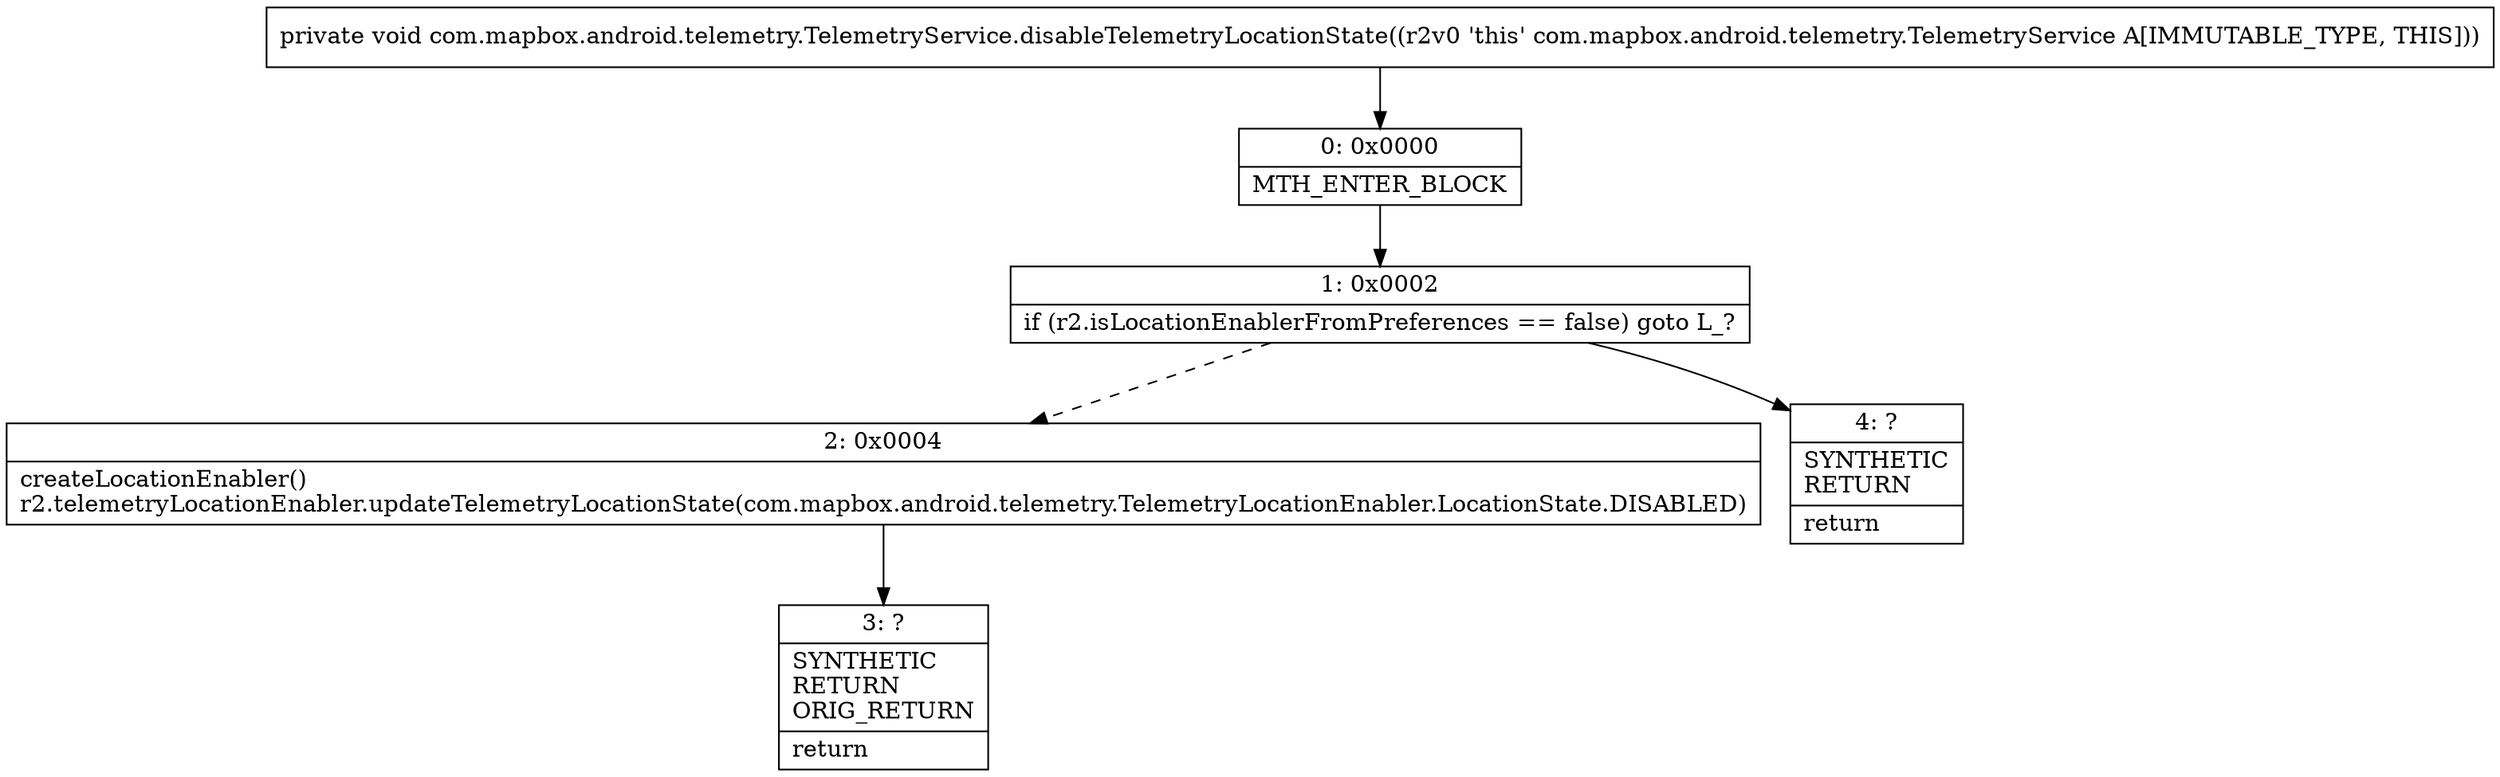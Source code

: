 digraph "CFG forcom.mapbox.android.telemetry.TelemetryService.disableTelemetryLocationState()V" {
Node_0 [shape=record,label="{0\:\ 0x0000|MTH_ENTER_BLOCK\l}"];
Node_1 [shape=record,label="{1\:\ 0x0002|if (r2.isLocationEnablerFromPreferences == false) goto L_?\l}"];
Node_2 [shape=record,label="{2\:\ 0x0004|createLocationEnabler()\lr2.telemetryLocationEnabler.updateTelemetryLocationState(com.mapbox.android.telemetry.TelemetryLocationEnabler.LocationState.DISABLED)\l}"];
Node_3 [shape=record,label="{3\:\ ?|SYNTHETIC\lRETURN\lORIG_RETURN\l|return\l}"];
Node_4 [shape=record,label="{4\:\ ?|SYNTHETIC\lRETURN\l|return\l}"];
MethodNode[shape=record,label="{private void com.mapbox.android.telemetry.TelemetryService.disableTelemetryLocationState((r2v0 'this' com.mapbox.android.telemetry.TelemetryService A[IMMUTABLE_TYPE, THIS])) }"];
MethodNode -> Node_0;
Node_0 -> Node_1;
Node_1 -> Node_2[style=dashed];
Node_1 -> Node_4;
Node_2 -> Node_3;
}

